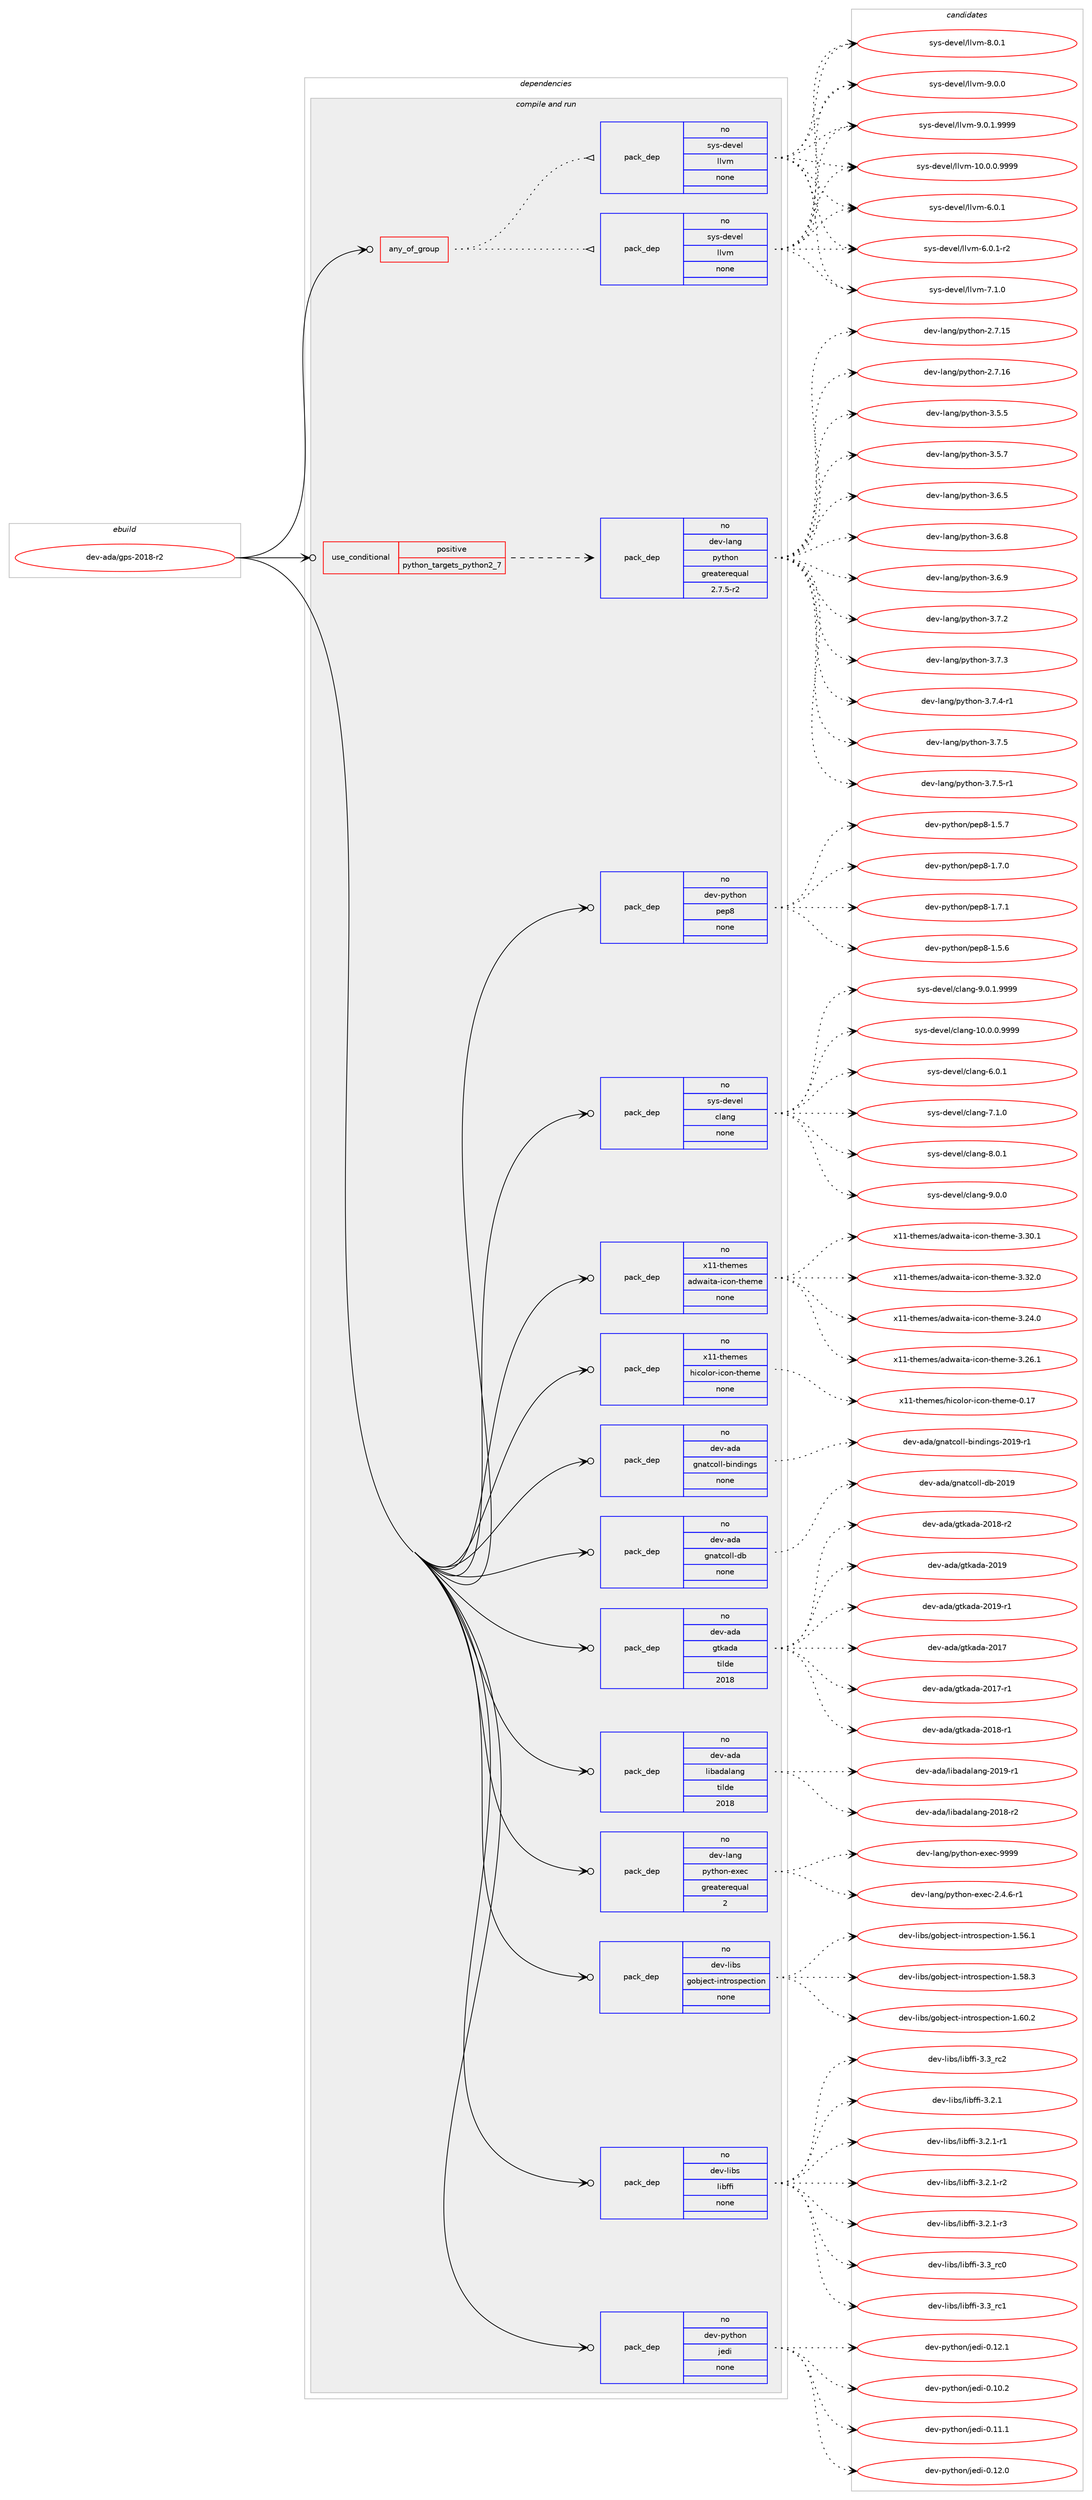 digraph prolog {

# *************
# Graph options
# *************

newrank=true;
concentrate=true;
compound=true;
graph [rankdir=LR,fontname=Helvetica,fontsize=10,ranksep=1.5];#, ranksep=2.5, nodesep=0.2];
edge  [arrowhead=vee];
node  [fontname=Helvetica,fontsize=10];

# **********
# The ebuild
# **********

subgraph cluster_leftcol {
color=gray;
rank=same;
label=<<i>ebuild</i>>;
id [label="dev-ada/gps-2018-r2", color=red, width=4, href="../dev-ada/gps-2018-r2.svg"];
}

# ****************
# The dependencies
# ****************

subgraph cluster_midcol {
color=gray;
label=<<i>dependencies</i>>;
subgraph cluster_compile {
fillcolor="#eeeeee";
style=filled;
label=<<i>compile</i>>;
}
subgraph cluster_compileandrun {
fillcolor="#eeeeee";
style=filled;
label=<<i>compile and run</i>>;
subgraph any9237 {
dependency516429 [label=<<TABLE BORDER="0" CELLBORDER="1" CELLSPACING="0" CELLPADDING="4"><TR><TD CELLPADDING="10">any_of_group</TD></TR></TABLE>>, shape=none, color=red];subgraph pack384556 {
dependency516430 [label=<<TABLE BORDER="0" CELLBORDER="1" CELLSPACING="0" CELLPADDING="4" WIDTH="220"><TR><TD ROWSPAN="6" CELLPADDING="30">pack_dep</TD></TR><TR><TD WIDTH="110">no</TD></TR><TR><TD>sys-devel</TD></TR><TR><TD>llvm</TD></TR><TR><TD>none</TD></TR><TR><TD></TD></TR></TABLE>>, shape=none, color=blue];
}
dependency516429:e -> dependency516430:w [weight=20,style="dotted",arrowhead="oinv"];
subgraph pack384557 {
dependency516431 [label=<<TABLE BORDER="0" CELLBORDER="1" CELLSPACING="0" CELLPADDING="4" WIDTH="220"><TR><TD ROWSPAN="6" CELLPADDING="30">pack_dep</TD></TR><TR><TD WIDTH="110">no</TD></TR><TR><TD>sys-devel</TD></TR><TR><TD>llvm</TD></TR><TR><TD>none</TD></TR><TR><TD></TD></TR></TABLE>>, shape=none, color=blue];
}
dependency516429:e -> dependency516431:w [weight=20,style="dotted",arrowhead="oinv"];
}
id:e -> dependency516429:w [weight=20,style="solid",arrowhead="odotvee"];
subgraph cond122308 {
dependency516432 [label=<<TABLE BORDER="0" CELLBORDER="1" CELLSPACING="0" CELLPADDING="4"><TR><TD ROWSPAN="3" CELLPADDING="10">use_conditional</TD></TR><TR><TD>positive</TD></TR><TR><TD>python_targets_python2_7</TD></TR></TABLE>>, shape=none, color=red];
subgraph pack384558 {
dependency516433 [label=<<TABLE BORDER="0" CELLBORDER="1" CELLSPACING="0" CELLPADDING="4" WIDTH="220"><TR><TD ROWSPAN="6" CELLPADDING="30">pack_dep</TD></TR><TR><TD WIDTH="110">no</TD></TR><TR><TD>dev-lang</TD></TR><TR><TD>python</TD></TR><TR><TD>greaterequal</TD></TR><TR><TD>2.7.5-r2</TD></TR></TABLE>>, shape=none, color=blue];
}
dependency516432:e -> dependency516433:w [weight=20,style="dashed",arrowhead="vee"];
}
id:e -> dependency516432:w [weight=20,style="solid",arrowhead="odotvee"];
subgraph pack384559 {
dependency516434 [label=<<TABLE BORDER="0" CELLBORDER="1" CELLSPACING="0" CELLPADDING="4" WIDTH="220"><TR><TD ROWSPAN="6" CELLPADDING="30">pack_dep</TD></TR><TR><TD WIDTH="110">no</TD></TR><TR><TD>dev-ada</TD></TR><TR><TD>gnatcoll-bindings</TD></TR><TR><TD>none</TD></TR><TR><TD></TD></TR></TABLE>>, shape=none, color=blue];
}
id:e -> dependency516434:w [weight=20,style="solid",arrowhead="odotvee"];
subgraph pack384560 {
dependency516435 [label=<<TABLE BORDER="0" CELLBORDER="1" CELLSPACING="0" CELLPADDING="4" WIDTH="220"><TR><TD ROWSPAN="6" CELLPADDING="30">pack_dep</TD></TR><TR><TD WIDTH="110">no</TD></TR><TR><TD>dev-ada</TD></TR><TR><TD>gnatcoll-db</TD></TR><TR><TD>none</TD></TR><TR><TD></TD></TR></TABLE>>, shape=none, color=blue];
}
id:e -> dependency516435:w [weight=20,style="solid",arrowhead="odotvee"];
subgraph pack384561 {
dependency516436 [label=<<TABLE BORDER="0" CELLBORDER="1" CELLSPACING="0" CELLPADDING="4" WIDTH="220"><TR><TD ROWSPAN="6" CELLPADDING="30">pack_dep</TD></TR><TR><TD WIDTH="110">no</TD></TR><TR><TD>dev-ada</TD></TR><TR><TD>gtkada</TD></TR><TR><TD>tilde</TD></TR><TR><TD>2018</TD></TR></TABLE>>, shape=none, color=blue];
}
id:e -> dependency516436:w [weight=20,style="solid",arrowhead="odotvee"];
subgraph pack384562 {
dependency516437 [label=<<TABLE BORDER="0" CELLBORDER="1" CELLSPACING="0" CELLPADDING="4" WIDTH="220"><TR><TD ROWSPAN="6" CELLPADDING="30">pack_dep</TD></TR><TR><TD WIDTH="110">no</TD></TR><TR><TD>dev-ada</TD></TR><TR><TD>libadalang</TD></TR><TR><TD>tilde</TD></TR><TR><TD>2018</TD></TR></TABLE>>, shape=none, color=blue];
}
id:e -> dependency516437:w [weight=20,style="solid",arrowhead="odotvee"];
subgraph pack384563 {
dependency516438 [label=<<TABLE BORDER="0" CELLBORDER="1" CELLSPACING="0" CELLPADDING="4" WIDTH="220"><TR><TD ROWSPAN="6" CELLPADDING="30">pack_dep</TD></TR><TR><TD WIDTH="110">no</TD></TR><TR><TD>dev-lang</TD></TR><TR><TD>python-exec</TD></TR><TR><TD>greaterequal</TD></TR><TR><TD>2</TD></TR></TABLE>>, shape=none, color=blue];
}
id:e -> dependency516438:w [weight=20,style="solid",arrowhead="odotvee"];
subgraph pack384564 {
dependency516439 [label=<<TABLE BORDER="0" CELLBORDER="1" CELLSPACING="0" CELLPADDING="4" WIDTH="220"><TR><TD ROWSPAN="6" CELLPADDING="30">pack_dep</TD></TR><TR><TD WIDTH="110">no</TD></TR><TR><TD>dev-libs</TD></TR><TR><TD>gobject-introspection</TD></TR><TR><TD>none</TD></TR><TR><TD></TD></TR></TABLE>>, shape=none, color=blue];
}
id:e -> dependency516439:w [weight=20,style="solid",arrowhead="odotvee"];
subgraph pack384565 {
dependency516440 [label=<<TABLE BORDER="0" CELLBORDER="1" CELLSPACING="0" CELLPADDING="4" WIDTH="220"><TR><TD ROWSPAN="6" CELLPADDING="30">pack_dep</TD></TR><TR><TD WIDTH="110">no</TD></TR><TR><TD>dev-libs</TD></TR><TR><TD>libffi</TD></TR><TR><TD>none</TD></TR><TR><TD></TD></TR></TABLE>>, shape=none, color=blue];
}
id:e -> dependency516440:w [weight=20,style="solid",arrowhead="odotvee"];
subgraph pack384566 {
dependency516441 [label=<<TABLE BORDER="0" CELLBORDER="1" CELLSPACING="0" CELLPADDING="4" WIDTH="220"><TR><TD ROWSPAN="6" CELLPADDING="30">pack_dep</TD></TR><TR><TD WIDTH="110">no</TD></TR><TR><TD>dev-python</TD></TR><TR><TD>jedi</TD></TR><TR><TD>none</TD></TR><TR><TD></TD></TR></TABLE>>, shape=none, color=blue];
}
id:e -> dependency516441:w [weight=20,style="solid",arrowhead="odotvee"];
subgraph pack384567 {
dependency516442 [label=<<TABLE BORDER="0" CELLBORDER="1" CELLSPACING="0" CELLPADDING="4" WIDTH="220"><TR><TD ROWSPAN="6" CELLPADDING="30">pack_dep</TD></TR><TR><TD WIDTH="110">no</TD></TR><TR><TD>dev-python</TD></TR><TR><TD>pep8</TD></TR><TR><TD>none</TD></TR><TR><TD></TD></TR></TABLE>>, shape=none, color=blue];
}
id:e -> dependency516442:w [weight=20,style="solid",arrowhead="odotvee"];
subgraph pack384568 {
dependency516443 [label=<<TABLE BORDER="0" CELLBORDER="1" CELLSPACING="0" CELLPADDING="4" WIDTH="220"><TR><TD ROWSPAN="6" CELLPADDING="30">pack_dep</TD></TR><TR><TD WIDTH="110">no</TD></TR><TR><TD>sys-devel</TD></TR><TR><TD>clang</TD></TR><TR><TD>none</TD></TR><TR><TD></TD></TR></TABLE>>, shape=none, color=blue];
}
id:e -> dependency516443:w [weight=20,style="solid",arrowhead="odotvee"];
subgraph pack384569 {
dependency516444 [label=<<TABLE BORDER="0" CELLBORDER="1" CELLSPACING="0" CELLPADDING="4" WIDTH="220"><TR><TD ROWSPAN="6" CELLPADDING="30">pack_dep</TD></TR><TR><TD WIDTH="110">no</TD></TR><TR><TD>x11-themes</TD></TR><TR><TD>adwaita-icon-theme</TD></TR><TR><TD>none</TD></TR><TR><TD></TD></TR></TABLE>>, shape=none, color=blue];
}
id:e -> dependency516444:w [weight=20,style="solid",arrowhead="odotvee"];
subgraph pack384570 {
dependency516445 [label=<<TABLE BORDER="0" CELLBORDER="1" CELLSPACING="0" CELLPADDING="4" WIDTH="220"><TR><TD ROWSPAN="6" CELLPADDING="30">pack_dep</TD></TR><TR><TD WIDTH="110">no</TD></TR><TR><TD>x11-themes</TD></TR><TR><TD>hicolor-icon-theme</TD></TR><TR><TD>none</TD></TR><TR><TD></TD></TR></TABLE>>, shape=none, color=blue];
}
id:e -> dependency516445:w [weight=20,style="solid",arrowhead="odotvee"];
}
subgraph cluster_run {
fillcolor="#eeeeee";
style=filled;
label=<<i>run</i>>;
}
}

# **************
# The candidates
# **************

subgraph cluster_choices {
rank=same;
color=gray;
label=<<i>candidates</i>>;

subgraph choice384556 {
color=black;
nodesep=1;
choice1151211154510010111810110847108108118109454948464846484657575757 [label="sys-devel/llvm-10.0.0.9999", color=red, width=4,href="../sys-devel/llvm-10.0.0.9999.svg"];
choice1151211154510010111810110847108108118109455446484649 [label="sys-devel/llvm-6.0.1", color=red, width=4,href="../sys-devel/llvm-6.0.1.svg"];
choice11512111545100101118101108471081081181094554464846494511450 [label="sys-devel/llvm-6.0.1-r2", color=red, width=4,href="../sys-devel/llvm-6.0.1-r2.svg"];
choice1151211154510010111810110847108108118109455546494648 [label="sys-devel/llvm-7.1.0", color=red, width=4,href="../sys-devel/llvm-7.1.0.svg"];
choice1151211154510010111810110847108108118109455646484649 [label="sys-devel/llvm-8.0.1", color=red, width=4,href="../sys-devel/llvm-8.0.1.svg"];
choice1151211154510010111810110847108108118109455746484648 [label="sys-devel/llvm-9.0.0", color=red, width=4,href="../sys-devel/llvm-9.0.0.svg"];
choice11512111545100101118101108471081081181094557464846494657575757 [label="sys-devel/llvm-9.0.1.9999", color=red, width=4,href="../sys-devel/llvm-9.0.1.9999.svg"];
dependency516430:e -> choice1151211154510010111810110847108108118109454948464846484657575757:w [style=dotted,weight="100"];
dependency516430:e -> choice1151211154510010111810110847108108118109455446484649:w [style=dotted,weight="100"];
dependency516430:e -> choice11512111545100101118101108471081081181094554464846494511450:w [style=dotted,weight="100"];
dependency516430:e -> choice1151211154510010111810110847108108118109455546494648:w [style=dotted,weight="100"];
dependency516430:e -> choice1151211154510010111810110847108108118109455646484649:w [style=dotted,weight="100"];
dependency516430:e -> choice1151211154510010111810110847108108118109455746484648:w [style=dotted,weight="100"];
dependency516430:e -> choice11512111545100101118101108471081081181094557464846494657575757:w [style=dotted,weight="100"];
}
subgraph choice384557 {
color=black;
nodesep=1;
choice1151211154510010111810110847108108118109454948464846484657575757 [label="sys-devel/llvm-10.0.0.9999", color=red, width=4,href="../sys-devel/llvm-10.0.0.9999.svg"];
choice1151211154510010111810110847108108118109455446484649 [label="sys-devel/llvm-6.0.1", color=red, width=4,href="../sys-devel/llvm-6.0.1.svg"];
choice11512111545100101118101108471081081181094554464846494511450 [label="sys-devel/llvm-6.0.1-r2", color=red, width=4,href="../sys-devel/llvm-6.0.1-r2.svg"];
choice1151211154510010111810110847108108118109455546494648 [label="sys-devel/llvm-7.1.0", color=red, width=4,href="../sys-devel/llvm-7.1.0.svg"];
choice1151211154510010111810110847108108118109455646484649 [label="sys-devel/llvm-8.0.1", color=red, width=4,href="../sys-devel/llvm-8.0.1.svg"];
choice1151211154510010111810110847108108118109455746484648 [label="sys-devel/llvm-9.0.0", color=red, width=4,href="../sys-devel/llvm-9.0.0.svg"];
choice11512111545100101118101108471081081181094557464846494657575757 [label="sys-devel/llvm-9.0.1.9999", color=red, width=4,href="../sys-devel/llvm-9.0.1.9999.svg"];
dependency516431:e -> choice1151211154510010111810110847108108118109454948464846484657575757:w [style=dotted,weight="100"];
dependency516431:e -> choice1151211154510010111810110847108108118109455446484649:w [style=dotted,weight="100"];
dependency516431:e -> choice11512111545100101118101108471081081181094554464846494511450:w [style=dotted,weight="100"];
dependency516431:e -> choice1151211154510010111810110847108108118109455546494648:w [style=dotted,weight="100"];
dependency516431:e -> choice1151211154510010111810110847108108118109455646484649:w [style=dotted,weight="100"];
dependency516431:e -> choice1151211154510010111810110847108108118109455746484648:w [style=dotted,weight="100"];
dependency516431:e -> choice11512111545100101118101108471081081181094557464846494657575757:w [style=dotted,weight="100"];
}
subgraph choice384558 {
color=black;
nodesep=1;
choice10010111845108971101034711212111610411111045504655464953 [label="dev-lang/python-2.7.15", color=red, width=4,href="../dev-lang/python-2.7.15.svg"];
choice10010111845108971101034711212111610411111045504655464954 [label="dev-lang/python-2.7.16", color=red, width=4,href="../dev-lang/python-2.7.16.svg"];
choice100101118451089711010347112121116104111110455146534653 [label="dev-lang/python-3.5.5", color=red, width=4,href="../dev-lang/python-3.5.5.svg"];
choice100101118451089711010347112121116104111110455146534655 [label="dev-lang/python-3.5.7", color=red, width=4,href="../dev-lang/python-3.5.7.svg"];
choice100101118451089711010347112121116104111110455146544653 [label="dev-lang/python-3.6.5", color=red, width=4,href="../dev-lang/python-3.6.5.svg"];
choice100101118451089711010347112121116104111110455146544656 [label="dev-lang/python-3.6.8", color=red, width=4,href="../dev-lang/python-3.6.8.svg"];
choice100101118451089711010347112121116104111110455146544657 [label="dev-lang/python-3.6.9", color=red, width=4,href="../dev-lang/python-3.6.9.svg"];
choice100101118451089711010347112121116104111110455146554650 [label="dev-lang/python-3.7.2", color=red, width=4,href="../dev-lang/python-3.7.2.svg"];
choice100101118451089711010347112121116104111110455146554651 [label="dev-lang/python-3.7.3", color=red, width=4,href="../dev-lang/python-3.7.3.svg"];
choice1001011184510897110103471121211161041111104551465546524511449 [label="dev-lang/python-3.7.4-r1", color=red, width=4,href="../dev-lang/python-3.7.4-r1.svg"];
choice100101118451089711010347112121116104111110455146554653 [label="dev-lang/python-3.7.5", color=red, width=4,href="../dev-lang/python-3.7.5.svg"];
choice1001011184510897110103471121211161041111104551465546534511449 [label="dev-lang/python-3.7.5-r1", color=red, width=4,href="../dev-lang/python-3.7.5-r1.svg"];
dependency516433:e -> choice10010111845108971101034711212111610411111045504655464953:w [style=dotted,weight="100"];
dependency516433:e -> choice10010111845108971101034711212111610411111045504655464954:w [style=dotted,weight="100"];
dependency516433:e -> choice100101118451089711010347112121116104111110455146534653:w [style=dotted,weight="100"];
dependency516433:e -> choice100101118451089711010347112121116104111110455146534655:w [style=dotted,weight="100"];
dependency516433:e -> choice100101118451089711010347112121116104111110455146544653:w [style=dotted,weight="100"];
dependency516433:e -> choice100101118451089711010347112121116104111110455146544656:w [style=dotted,weight="100"];
dependency516433:e -> choice100101118451089711010347112121116104111110455146544657:w [style=dotted,weight="100"];
dependency516433:e -> choice100101118451089711010347112121116104111110455146554650:w [style=dotted,weight="100"];
dependency516433:e -> choice100101118451089711010347112121116104111110455146554651:w [style=dotted,weight="100"];
dependency516433:e -> choice1001011184510897110103471121211161041111104551465546524511449:w [style=dotted,weight="100"];
dependency516433:e -> choice100101118451089711010347112121116104111110455146554653:w [style=dotted,weight="100"];
dependency516433:e -> choice1001011184510897110103471121211161041111104551465546534511449:w [style=dotted,weight="100"];
}
subgraph choice384559 {
color=black;
nodesep=1;
choice100101118459710097471031109711699111108108459810511010010511010311545504849574511449 [label="dev-ada/gnatcoll-bindings-2019-r1", color=red, width=4,href="../dev-ada/gnatcoll-bindings-2019-r1.svg"];
dependency516434:e -> choice100101118459710097471031109711699111108108459810511010010511010311545504849574511449:w [style=dotted,weight="100"];
}
subgraph choice384560 {
color=black;
nodesep=1;
choice10010111845971009747103110971169911110810845100984550484957 [label="dev-ada/gnatcoll-db-2019", color=red, width=4,href="../dev-ada/gnatcoll-db-2019.svg"];
dependency516435:e -> choice10010111845971009747103110971169911110810845100984550484957:w [style=dotted,weight="100"];
}
subgraph choice384561 {
color=black;
nodesep=1;
choice1001011184597100974710311610797100974550484955 [label="dev-ada/gtkada-2017", color=red, width=4,href="../dev-ada/gtkada-2017.svg"];
choice10010111845971009747103116107971009745504849554511449 [label="dev-ada/gtkada-2017-r1", color=red, width=4,href="../dev-ada/gtkada-2017-r1.svg"];
choice10010111845971009747103116107971009745504849564511449 [label="dev-ada/gtkada-2018-r1", color=red, width=4,href="../dev-ada/gtkada-2018-r1.svg"];
choice10010111845971009747103116107971009745504849564511450 [label="dev-ada/gtkada-2018-r2", color=red, width=4,href="../dev-ada/gtkada-2018-r2.svg"];
choice1001011184597100974710311610797100974550484957 [label="dev-ada/gtkada-2019", color=red, width=4,href="../dev-ada/gtkada-2019.svg"];
choice10010111845971009747103116107971009745504849574511449 [label="dev-ada/gtkada-2019-r1", color=red, width=4,href="../dev-ada/gtkada-2019-r1.svg"];
dependency516436:e -> choice1001011184597100974710311610797100974550484955:w [style=dotted,weight="100"];
dependency516436:e -> choice10010111845971009747103116107971009745504849554511449:w [style=dotted,weight="100"];
dependency516436:e -> choice10010111845971009747103116107971009745504849564511449:w [style=dotted,weight="100"];
dependency516436:e -> choice10010111845971009747103116107971009745504849564511450:w [style=dotted,weight="100"];
dependency516436:e -> choice1001011184597100974710311610797100974550484957:w [style=dotted,weight="100"];
dependency516436:e -> choice10010111845971009747103116107971009745504849574511449:w [style=dotted,weight="100"];
}
subgraph choice384562 {
color=black;
nodesep=1;
choice100101118459710097471081059897100971089711010345504849564511450 [label="dev-ada/libadalang-2018-r2", color=red, width=4,href="../dev-ada/libadalang-2018-r2.svg"];
choice100101118459710097471081059897100971089711010345504849574511449 [label="dev-ada/libadalang-2019-r1", color=red, width=4,href="../dev-ada/libadalang-2019-r1.svg"];
dependency516437:e -> choice100101118459710097471081059897100971089711010345504849564511450:w [style=dotted,weight="100"];
dependency516437:e -> choice100101118459710097471081059897100971089711010345504849574511449:w [style=dotted,weight="100"];
}
subgraph choice384563 {
color=black;
nodesep=1;
choice10010111845108971101034711212111610411111045101120101994550465246544511449 [label="dev-lang/python-exec-2.4.6-r1", color=red, width=4,href="../dev-lang/python-exec-2.4.6-r1.svg"];
choice10010111845108971101034711212111610411111045101120101994557575757 [label="dev-lang/python-exec-9999", color=red, width=4,href="../dev-lang/python-exec-9999.svg"];
dependency516438:e -> choice10010111845108971101034711212111610411111045101120101994550465246544511449:w [style=dotted,weight="100"];
dependency516438:e -> choice10010111845108971101034711212111610411111045101120101994557575757:w [style=dotted,weight="100"];
}
subgraph choice384564 {
color=black;
nodesep=1;
choice1001011184510810598115471031119810610199116451051101161141111151121019911610511111045494653544649 [label="dev-libs/gobject-introspection-1.56.1", color=red, width=4,href="../dev-libs/gobject-introspection-1.56.1.svg"];
choice1001011184510810598115471031119810610199116451051101161141111151121019911610511111045494653564651 [label="dev-libs/gobject-introspection-1.58.3", color=red, width=4,href="../dev-libs/gobject-introspection-1.58.3.svg"];
choice1001011184510810598115471031119810610199116451051101161141111151121019911610511111045494654484650 [label="dev-libs/gobject-introspection-1.60.2", color=red, width=4,href="../dev-libs/gobject-introspection-1.60.2.svg"];
dependency516439:e -> choice1001011184510810598115471031119810610199116451051101161141111151121019911610511111045494653544649:w [style=dotted,weight="100"];
dependency516439:e -> choice1001011184510810598115471031119810610199116451051101161141111151121019911610511111045494653564651:w [style=dotted,weight="100"];
dependency516439:e -> choice1001011184510810598115471031119810610199116451051101161141111151121019911610511111045494654484650:w [style=dotted,weight="100"];
}
subgraph choice384565 {
color=black;
nodesep=1;
choice10010111845108105981154710810598102102105455146504649 [label="dev-libs/libffi-3.2.1", color=red, width=4,href="../dev-libs/libffi-3.2.1.svg"];
choice100101118451081059811547108105981021021054551465046494511449 [label="dev-libs/libffi-3.2.1-r1", color=red, width=4,href="../dev-libs/libffi-3.2.1-r1.svg"];
choice100101118451081059811547108105981021021054551465046494511450 [label="dev-libs/libffi-3.2.1-r2", color=red, width=4,href="../dev-libs/libffi-3.2.1-r2.svg"];
choice100101118451081059811547108105981021021054551465046494511451 [label="dev-libs/libffi-3.2.1-r3", color=red, width=4,href="../dev-libs/libffi-3.2.1-r3.svg"];
choice1001011184510810598115471081059810210210545514651951149948 [label="dev-libs/libffi-3.3_rc0", color=red, width=4,href="../dev-libs/libffi-3.3_rc0.svg"];
choice1001011184510810598115471081059810210210545514651951149949 [label="dev-libs/libffi-3.3_rc1", color=red, width=4,href="../dev-libs/libffi-3.3_rc1.svg"];
choice1001011184510810598115471081059810210210545514651951149950 [label="dev-libs/libffi-3.3_rc2", color=red, width=4,href="../dev-libs/libffi-3.3_rc2.svg"];
dependency516440:e -> choice10010111845108105981154710810598102102105455146504649:w [style=dotted,weight="100"];
dependency516440:e -> choice100101118451081059811547108105981021021054551465046494511449:w [style=dotted,weight="100"];
dependency516440:e -> choice100101118451081059811547108105981021021054551465046494511450:w [style=dotted,weight="100"];
dependency516440:e -> choice100101118451081059811547108105981021021054551465046494511451:w [style=dotted,weight="100"];
dependency516440:e -> choice1001011184510810598115471081059810210210545514651951149948:w [style=dotted,weight="100"];
dependency516440:e -> choice1001011184510810598115471081059810210210545514651951149949:w [style=dotted,weight="100"];
dependency516440:e -> choice1001011184510810598115471081059810210210545514651951149950:w [style=dotted,weight="100"];
}
subgraph choice384566 {
color=black;
nodesep=1;
choice100101118451121211161041111104710610110010545484649484650 [label="dev-python/jedi-0.10.2", color=red, width=4,href="../dev-python/jedi-0.10.2.svg"];
choice100101118451121211161041111104710610110010545484649494649 [label="dev-python/jedi-0.11.1", color=red, width=4,href="../dev-python/jedi-0.11.1.svg"];
choice100101118451121211161041111104710610110010545484649504648 [label="dev-python/jedi-0.12.0", color=red, width=4,href="../dev-python/jedi-0.12.0.svg"];
choice100101118451121211161041111104710610110010545484649504649 [label="dev-python/jedi-0.12.1", color=red, width=4,href="../dev-python/jedi-0.12.1.svg"];
dependency516441:e -> choice100101118451121211161041111104710610110010545484649484650:w [style=dotted,weight="100"];
dependency516441:e -> choice100101118451121211161041111104710610110010545484649494649:w [style=dotted,weight="100"];
dependency516441:e -> choice100101118451121211161041111104710610110010545484649504648:w [style=dotted,weight="100"];
dependency516441:e -> choice100101118451121211161041111104710610110010545484649504649:w [style=dotted,weight="100"];
}
subgraph choice384567 {
color=black;
nodesep=1;
choice100101118451121211161041111104711210111256454946534654 [label="dev-python/pep8-1.5.6", color=red, width=4,href="../dev-python/pep8-1.5.6.svg"];
choice100101118451121211161041111104711210111256454946534655 [label="dev-python/pep8-1.5.7", color=red, width=4,href="../dev-python/pep8-1.5.7.svg"];
choice100101118451121211161041111104711210111256454946554648 [label="dev-python/pep8-1.7.0", color=red, width=4,href="../dev-python/pep8-1.7.0.svg"];
choice100101118451121211161041111104711210111256454946554649 [label="dev-python/pep8-1.7.1", color=red, width=4,href="../dev-python/pep8-1.7.1.svg"];
dependency516442:e -> choice100101118451121211161041111104711210111256454946534654:w [style=dotted,weight="100"];
dependency516442:e -> choice100101118451121211161041111104711210111256454946534655:w [style=dotted,weight="100"];
dependency516442:e -> choice100101118451121211161041111104711210111256454946554648:w [style=dotted,weight="100"];
dependency516442:e -> choice100101118451121211161041111104711210111256454946554649:w [style=dotted,weight="100"];
}
subgraph choice384568 {
color=black;
nodesep=1;
choice11512111545100101118101108479910897110103454948464846484657575757 [label="sys-devel/clang-10.0.0.9999", color=red, width=4,href="../sys-devel/clang-10.0.0.9999.svg"];
choice11512111545100101118101108479910897110103455446484649 [label="sys-devel/clang-6.0.1", color=red, width=4,href="../sys-devel/clang-6.0.1.svg"];
choice11512111545100101118101108479910897110103455546494648 [label="sys-devel/clang-7.1.0", color=red, width=4,href="../sys-devel/clang-7.1.0.svg"];
choice11512111545100101118101108479910897110103455646484649 [label="sys-devel/clang-8.0.1", color=red, width=4,href="../sys-devel/clang-8.0.1.svg"];
choice11512111545100101118101108479910897110103455746484648 [label="sys-devel/clang-9.0.0", color=red, width=4,href="../sys-devel/clang-9.0.0.svg"];
choice115121115451001011181011084799108971101034557464846494657575757 [label="sys-devel/clang-9.0.1.9999", color=red, width=4,href="../sys-devel/clang-9.0.1.9999.svg"];
dependency516443:e -> choice11512111545100101118101108479910897110103454948464846484657575757:w [style=dotted,weight="100"];
dependency516443:e -> choice11512111545100101118101108479910897110103455446484649:w [style=dotted,weight="100"];
dependency516443:e -> choice11512111545100101118101108479910897110103455546494648:w [style=dotted,weight="100"];
dependency516443:e -> choice11512111545100101118101108479910897110103455646484649:w [style=dotted,weight="100"];
dependency516443:e -> choice11512111545100101118101108479910897110103455746484648:w [style=dotted,weight="100"];
dependency516443:e -> choice115121115451001011181011084799108971101034557464846494657575757:w [style=dotted,weight="100"];
}
subgraph choice384569 {
color=black;
nodesep=1;
choice1204949451161041011091011154797100119971051169745105991111104511610410110910145514650524648 [label="x11-themes/adwaita-icon-theme-3.24.0", color=red, width=4,href="../x11-themes/adwaita-icon-theme-3.24.0.svg"];
choice1204949451161041011091011154797100119971051169745105991111104511610410110910145514650544649 [label="x11-themes/adwaita-icon-theme-3.26.1", color=red, width=4,href="../x11-themes/adwaita-icon-theme-3.26.1.svg"];
choice1204949451161041011091011154797100119971051169745105991111104511610410110910145514651484649 [label="x11-themes/adwaita-icon-theme-3.30.1", color=red, width=4,href="../x11-themes/adwaita-icon-theme-3.30.1.svg"];
choice1204949451161041011091011154797100119971051169745105991111104511610410110910145514651504648 [label="x11-themes/adwaita-icon-theme-3.32.0", color=red, width=4,href="../x11-themes/adwaita-icon-theme-3.32.0.svg"];
dependency516444:e -> choice1204949451161041011091011154797100119971051169745105991111104511610410110910145514650524648:w [style=dotted,weight="100"];
dependency516444:e -> choice1204949451161041011091011154797100119971051169745105991111104511610410110910145514650544649:w [style=dotted,weight="100"];
dependency516444:e -> choice1204949451161041011091011154797100119971051169745105991111104511610410110910145514651484649:w [style=dotted,weight="100"];
dependency516444:e -> choice1204949451161041011091011154797100119971051169745105991111104511610410110910145514651504648:w [style=dotted,weight="100"];
}
subgraph choice384570 {
color=black;
nodesep=1;
choice12049494511610410110910111547104105991111081111144510599111110451161041011091014548464955 [label="x11-themes/hicolor-icon-theme-0.17", color=red, width=4,href="../x11-themes/hicolor-icon-theme-0.17.svg"];
dependency516445:e -> choice12049494511610410110910111547104105991111081111144510599111110451161041011091014548464955:w [style=dotted,weight="100"];
}
}

}
